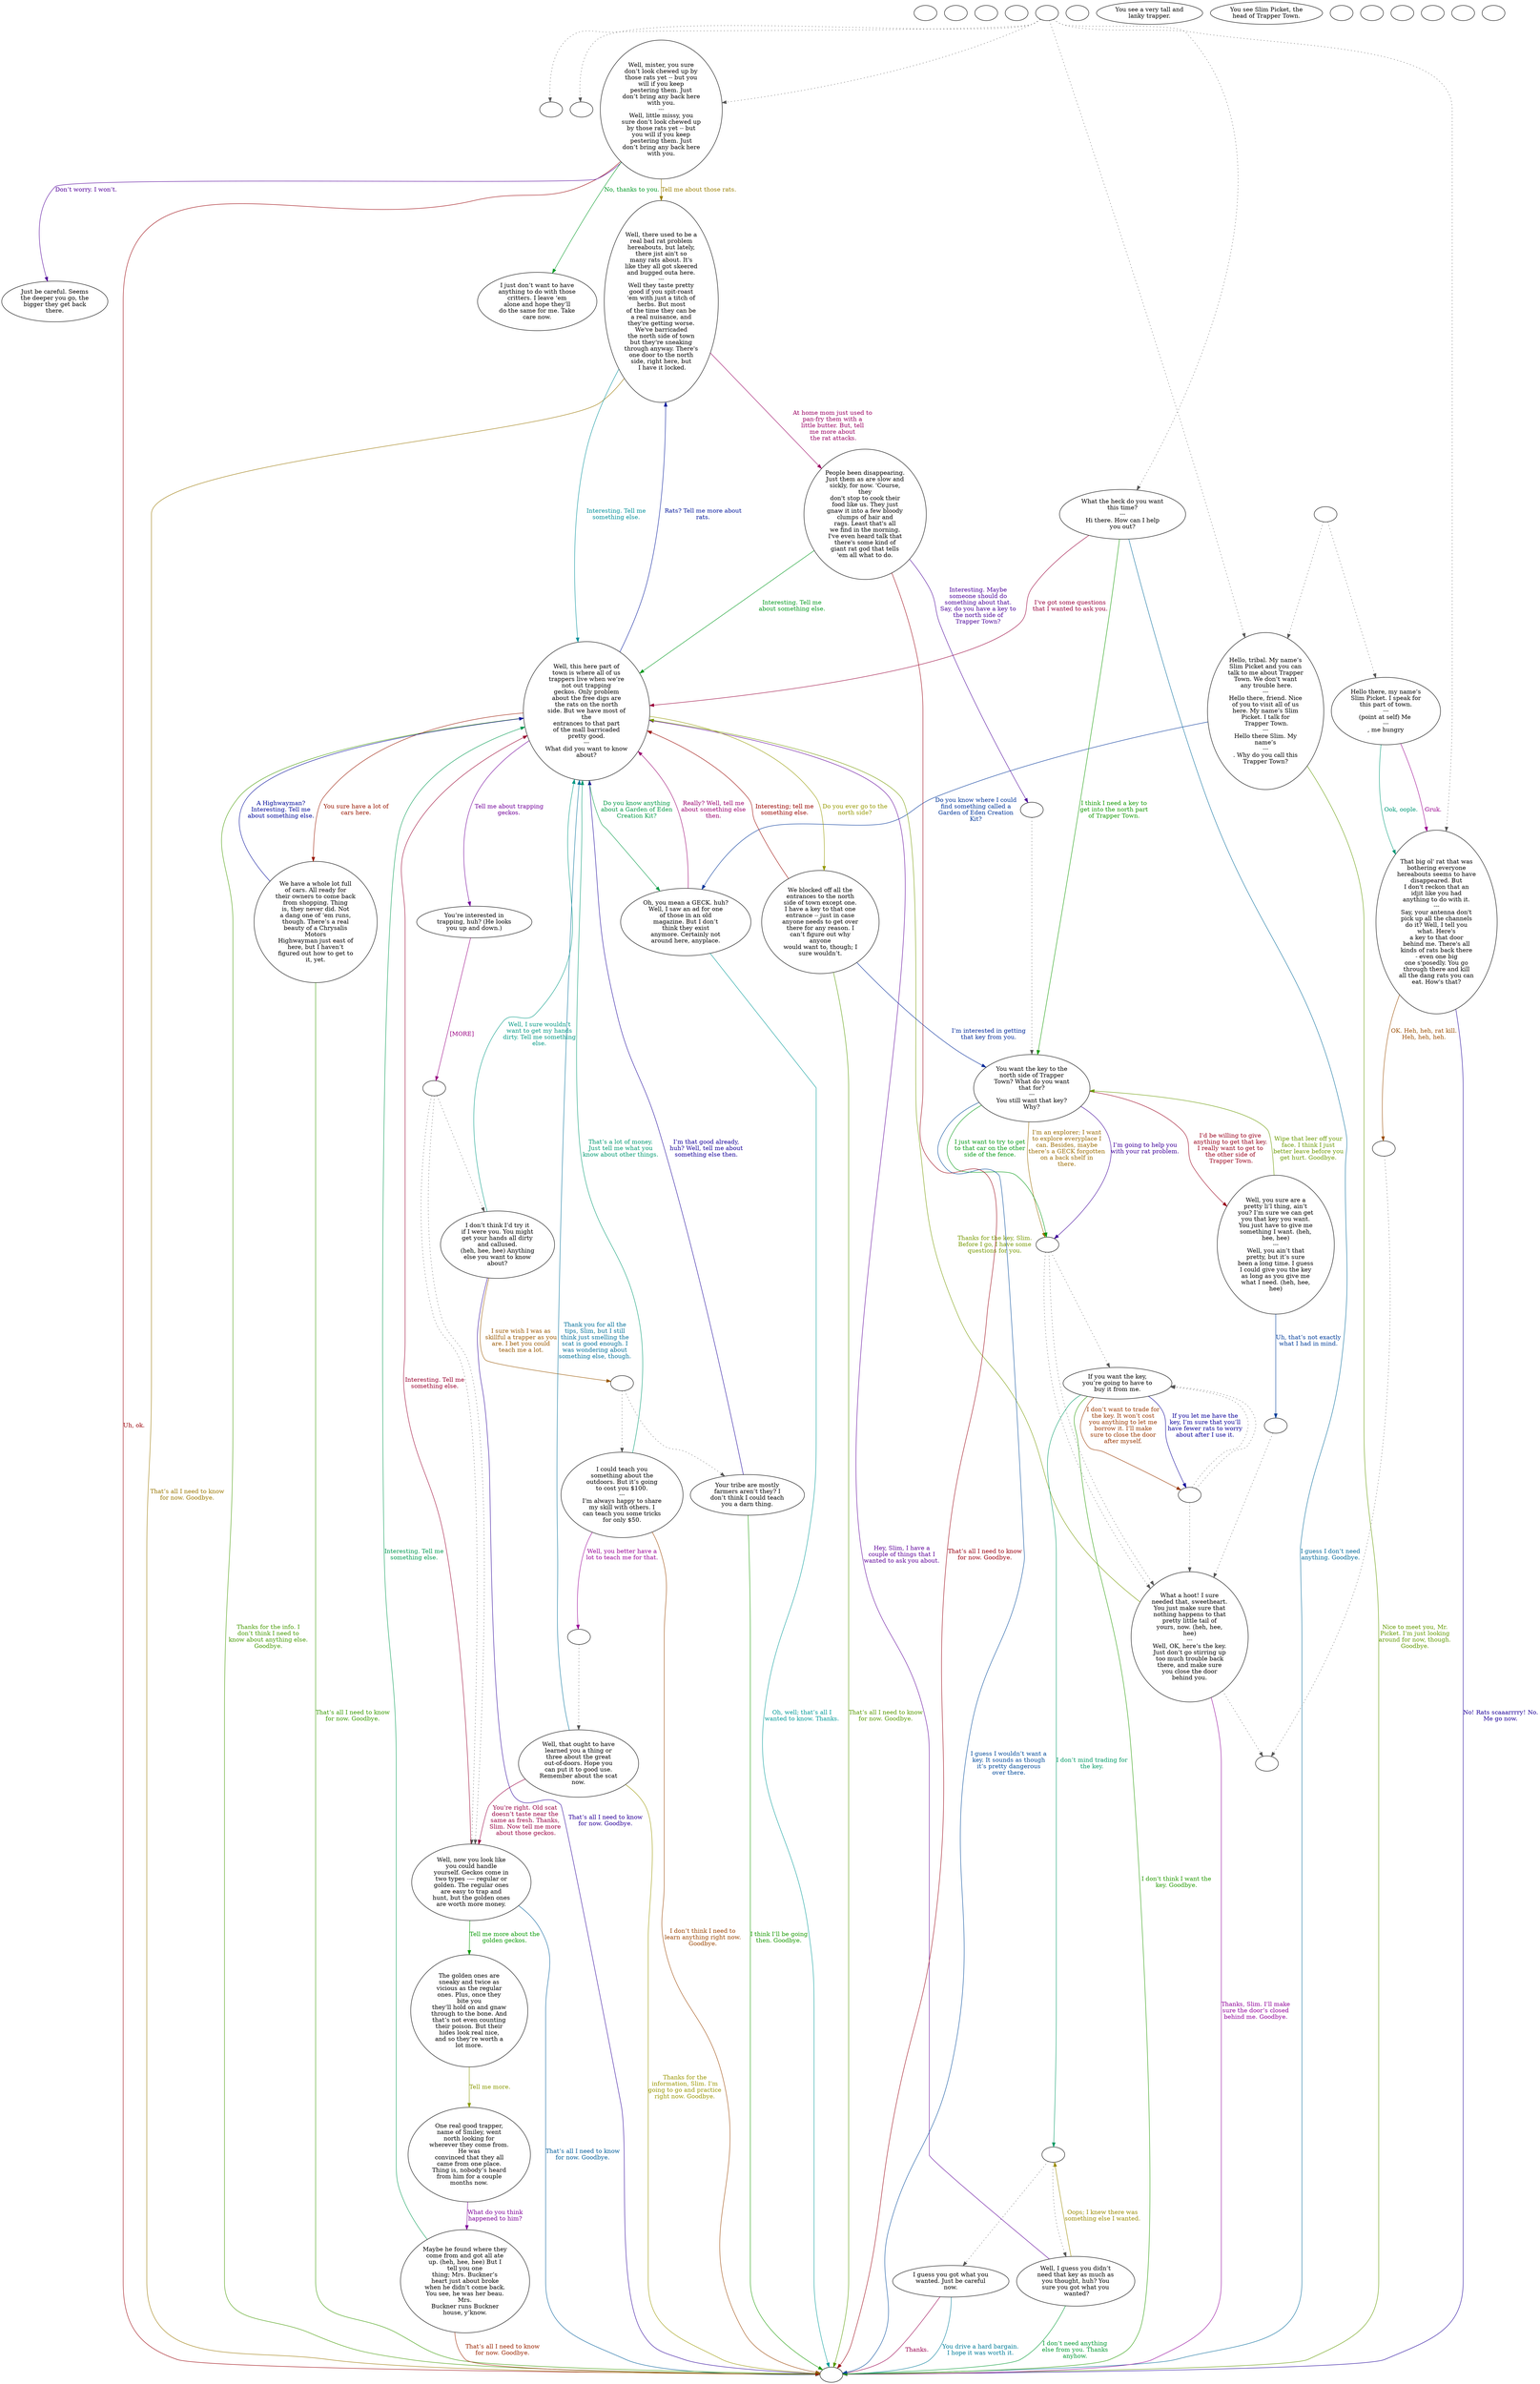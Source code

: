 digraph KCSLIM {
  "checkPartyMembersNearDoor" [style=filled       fillcolor="#FFFFFF"       color="#000000"]
  "checkPartyMembersNearDoor" [label=""]
  "start" [style=filled       fillcolor="#FFFFFF"       color="#000000"]
  "start" [label=""]
  "critter_p_proc" [style=filled       fillcolor="#FFFFFF"       color="#000000"]
  "critter_p_proc" [label=""]
  "pickup_p_proc" [style=filled       fillcolor="#FFFFFF"       color="#000000"]
  "pickup_p_proc" [label=""]
  "talk_p_proc" [style=filled       fillcolor="#FFFFFF"       color="#000000"]
  "talk_p_proc" -> "Node998" [style=dotted color="#555555"]
  "talk_p_proc" -> "Node050" [style=dotted color="#555555"]
  "talk_p_proc" -> "Node006" [style=dotted color="#555555"]
  "talk_p_proc" -> "Node001" [style=dotted color="#555555"]
  "talk_p_proc" -> "Node004" [style=dotted color="#555555"]
  "talk_p_proc" -> "Node007" [style=dotted color="#555555"]
  "talk_p_proc" [label=""]
  "destroy_p_proc" [style=filled       fillcolor="#FFFFFF"       color="#000000"]
  "destroy_p_proc" [label=""]
  "look_at_p_proc" [style=filled       fillcolor="#FFFFFF"       color="#000000"]
  "look_at_p_proc" [label="You see a very tall and\nlanky trapper."]
  "description_p_proc" [style=filled       fillcolor="#FFFFFF"       color="#000000"]
  "description_p_proc" [label="You see Slim Picket, the\nhead of Trapper Town."]
  "use_skill_on_p_proc" [style=filled       fillcolor="#FFFFFF"       color="#000000"]
  "use_skill_on_p_proc" [label=""]
  "damage_p_proc" [style=filled       fillcolor="#FFFFFF"       color="#000000"]
  "damage_p_proc" [label=""]
  "map_enter_p_proc" [style=filled       fillcolor="#FFFFFF"       color="#000000"]
  "map_enter_p_proc" [label=""]
  "push_p_proc" [style=filled       fillcolor="#FFFFFF"       color="#000000"]
  "push_p_proc" [label=""]
  "slimbarter" [style=filled       fillcolor="#FFFFFF"       color="#000000"]
  "slimbarter" -> "Node013" [style=dotted color="#555555"]
  "slimbarter" -> "Node014" [style=dotted color="#555555"]
  "slimbarter" [label=""]
  "Node920" [style=filled       fillcolor="#FFFFFF"       color="#000000"]
  "Node920" -> "Node011" [style=dotted color="#555555"]
  "Node920" -> "Node011" [style=dotted color="#555555"]
  "Node920" -> "Node012" [style=dotted color="#555555"]
  "Node920" [label=""]
  "Node950" [style=filled       fillcolor="#FFFFFF"       color="#000000"]
  "Node950" -> "Node012" [style=dotted color="#555555"]
  "Node950" -> "Node012" [style=dotted color="#555555"]
  "Node950" -> "Node011" [style=dotted color="#555555"]
  "Node950" [label=""]
  "Node960" [style=filled       fillcolor="#FFFFFF"       color="#000000"]
  "Node960" -> "Node018" [style=dotted color="#555555"]
  "Node960" -> "Node018" [style=dotted color="#555555"]
  "Node960" -> "Node017" [style=dotted color="#555555"]
  "Node960" [label=""]
  "Node970" [style=filled       fillcolor="#FFFFFF"       color="#000000"]
  "Node970" -> "Node026" [style=dotted color="#555555"]
  "Node970" -> "Node027" [style=dotted color="#555555"]
  "Node970" [label=""]
  "Node980" [style=filled       fillcolor="#FFFFFF"       color="#000000"]
  "Node980" -> "Node011" [style=dotted color="#555555"]
  "Node980" [label=""]
  "Node990" [style=filled       fillcolor="#FFFFFF"       color="#000000"]
  "Node990" -> "Node028" [style=dotted color="#555555"]
  "Node990" [label=""]
  "Node995" [style=filled       fillcolor="#FFFFFF"       color="#000000"]
  "Node995" [label=""]
  "Node996" [style=filled       fillcolor="#FFFFFF"       color="#000000"]
  "Node996" [label=""]
  "Node997" [style=filled       fillcolor="#FFFFFF"       color="#000000"]
  "Node997" -> "Node004" [style=dotted color="#555555"]
  "Node997" -> "Node005" [style=dotted color="#555555"]
  "Node997" [label=""]
  "Node998" [style=filled       fillcolor="#FFFFFF"       color="#000000"]
  "Node998" [label=""]
  "Node999" [style=filled       fillcolor="#FFFFFF"       color="#000000"]
  "Node999" [label=""]
  "Node001" [style=filled       fillcolor="#FFFFFF"       color="#000000"]
  "Node001" [label="Well, mister, you sure\ndon’t look chewed up by\nthose rats yet -- but you\nwill if you keep\npestering them. Just\ndon’t bring any back here\nwith you.\n---\nWell, little missy, you\nsure don’t look chewed up\nby those rats yet -- but\nyou will if you keep\npestering them. Just\ndon’t bring any back here\nwith you."]
  "Node001" -> "Node023" [label="Tell me about those rats." color="#997E00" fontcolor="#997E00"]
  "Node001" -> "Node003" [label="Don’t worry. I won’t." color="#510099" fontcolor="#510099"]
  "Node001" -> "Node002" [label="No, thanks to you." color="#009924" fontcolor="#009924"]
  "Node001" -> "Node999" [label="Uh, ok." color="#990008" fontcolor="#990008"]
  "Node002" [style=filled       fillcolor="#FFFFFF"       color="#000000"]
  "Node002" [label="I just don’t want to have\nanything to do with those\ncritters. I leave ‘em\nalone and hope they’ll\ndo the same for me. Take\ncare now."]
  "Node003" [style=filled       fillcolor="#FFFFFF"       color="#000000"]
  "Node003" [label="Just be careful. Seems\nthe deeper you go, the\nbigger they get back\nthere."]
  "Node004" [style=filled       fillcolor="#FFFFFF"       color="#000000"]
  "Node004" [label="Hello, tribal. My name’s\nSlim Picket and you can\ntalk to me about Trapper\nTown. We don’t want\n any trouble here.\n---\nHello there, friend. Nice\nof you to visit all of us\nhere. My name’s Slim\nPicket. I talk for\n Trapper Town.\n---\nHello there Slim. My\nname’s\n---\n. Why do you call this\nTrapper Town?"]
  "Node004" -> "Node009" [label="Do you know where I could\nfind something called a\nGarden of Eden Creation\nKit?" color="#003599" fontcolor="#003599"]
  "Node004" -> "Node999" [label="Nice to meet you, Mr.\nPicket. I’m just looking\naround for now, though.\nGoodbye." color="#619900" fontcolor="#619900"]
  "Node005" [style=filled       fillcolor="#FFFFFF"       color="#000000"]
  "Node005" [label="Hello there, my name’s\nSlim Picket. I speak for\nthis part of town.\n---\n(point at self) Me \n---\n, me hungry"]
  "Node005" -> "Node006" [label="Gruk." color="#99008E" fontcolor="#99008E"]
  "Node005" -> "Node006" [label="Ook, oople." color="#009977" fontcolor="#009977"]
  "Node006" [style=filled       fillcolor="#FFFFFF"       color="#000000"]
  "Node006" [label="That big ol' rat that was\nbothering everyone\nhereabouts seems to have\ndisappeared. But\nI don't reckon that an\nidjit like you had\nanything to do with it.\n---\nSay, your antenna don't\npick up all the channels\ndo it? Well, I tell you\nwhat. Here's\na key to that door\nbehind me. There's all\nkinds of rats back there\n- even one big\none s'posedly. You go\nthrough there and kill\nall the dang rats you can\neat. How's that?"]
  "Node006" -> "Node06a" [label="OK. Heh, heh, rat kill.\nHeh, heh, heh." color="#994B00" fontcolor="#994B00"]
  "Node006" -> "Node999" [label="No! Rats scaaarrrry! No.\nMe go now." color="#1E0099" fontcolor="#1E0099"]
  "Node06a" [style=filled       fillcolor="#FFFFFF"       color="#000000"]
  "Node06a" -> "Node11a" [style=dotted color="#555555"]
  "Node06a" [label=""]
  "Node007" [style=filled       fillcolor="#FFFFFF"       color="#000000"]
  "Node007" [label="What the heck do you want\nthis time?\n---\nHi there. How can I help\nyou out?"]
  "Node007" -> "Node010" [label="I think I need a key to\nget into the north part\nof Trapper Town." color="#0F9900" fontcolor="#0F9900"]
  "Node007" -> "Node008" [label="I’ve got some questions\nthat I wanted to ask you." color="#99003B" fontcolor="#99003B"]
  "Node007" -> "Node999" [label="I guess I don’t need\nanything. Goodbye." color="#006899" fontcolor="#006899"]
  "Node008" [style=filled       fillcolor="#FFFFFF"       color="#000000"]
  "Node008" [label="Well, this here part of\ntown is where all of us\ntrappers live when we’re\nnot out trapping\ngeckos. Only problem\nabout the free digs are\nthe rats on the north\nside. But we have most of\nthe\nentrances to that part\nof the mall barricaded\npretty good.\n---\nWhat did you want to know\nabout?"]
  "Node008" -> "Node015" [label="Do you ever go to the\nnorth side?" color="#959900" fontcolor="#959900"]
  "Node008" -> "Node016" [label="Tell me about trapping\ngeckos." color="#710099" fontcolor="#710099"]
  "Node008" -> "Node009" [label="Do you know anything\nabout a Garden of Eden\nCreation Kit?" color="#009944" fontcolor="#009944"]
  "Node008" -> "Node022" [label="You sure have a lot of\ncars here." color="#991700" fontcolor="#991700"]
  "Node008" -> "Node023" [label="Rats? Tell me more about\nrats." color="#001599" fontcolor="#001599"]
  "Node008" -> "Node999" [label="Thanks for the info. I\ndon’t think I need to\nknow about anything else.\nGoodbye." color="#429900" fontcolor="#429900"]
  "Node009" [style=filled       fillcolor="#FFFFFF"       color="#000000"]
  "Node009" [label="Oh, you mean a GECK. huh?\nWell, I saw an ad for one\nof those in an old\nmagazine. But I don’t\nthink they exist\nanymore. Certainly not\naround here, anyplace."]
  "Node009" -> "Node008" [label="Really? Well, tell me\nabout something else\nthen." color="#99006E" fontcolor="#99006E"]
  "Node009" -> "Node999" [label="Oh, well; that’s all I\nwanted to know. Thanks." color="#009997" fontcolor="#009997"]
  "Node010" [style=filled       fillcolor="#FFFFFF"       color="#000000"]
  "Node010" [label="You want the key to the\nnorth side of Trapper\nTown? What do you want\nthat for?\n---\nYou still want that key?\nWhy?"]
  "Node010" -> "Node920" [label="I’m an explorer; I want\nto explore everyplace I\ncan. Besides, maybe\nthere’s a GECK forgotten\non a back shelf in\nthere." color="#996A00" fontcolor="#996A00"]
  "Node010" -> "Node920" [label="I’m going to help you\nwith your rat problem." color="#3E0099" fontcolor="#3E0099"]
  "Node010" -> "Node920" [label="I just want to try to get\nto that car on the other\nside of the fence." color="#009911" fontcolor="#009911"]
  "Node010" -> "Node025" [label="I’d be willing to give\nanything to get that key.\nI really want to get to\nthe other side of\n Trapper Town." color="#99001C" fontcolor="#99001C"]
  "Node010" -> "Node999" [label="I guess I wouldn’t want a\nkey. It sounds as though\nit’s pretty dangerous\nover there." color="#004899" fontcolor="#004899"]
  "Node011" [style=filled       fillcolor="#FFFFFF"       color="#000000"]
  "Node011" -> "Node11a" [style=dotted color="#555555"]
  "Node011" [label="What a hoot! I sure\nneeded that, sweetheart.\nYou just make sure that\nnothing happens to that\npretty little tail of\nyours, now. (heh, hee,\nhee)\n---\nWell, OK, here’s the key.\nJust don’t go stirring up\ntoo much trouble back\nthere, and make sure\nyou close the door\nbehind you."]
  "Node011" -> "Node008" [label="Thanks for the key, Slim.\nBefore I go, I have some\nquestions for you." color="#759900" fontcolor="#759900"]
  "Node011" -> "Node999" [label="Thanks, Slim. I’ll make\nsure the door’s closed\nbehind me. Goodbye." color="#900099" fontcolor="#900099"]
  "Node11a" [style=filled       fillcolor="#FFFFFF"       color="#000000"]
  "Node11a" [label=""]
  "Node012" [style=filled       fillcolor="#FFFFFF"       color="#000000"]
  "Node012" [label="If you want the key,\nyou’re going to have to\nbuy it from me."]
  "Node012" -> "slimbarter" [label="I don’t mind trading for\nthe key." color="#009964" fontcolor="#009964"]
  "Node012" -> "Node950" [label="I don’t want to trade for\nthe key. It won’t cost\nyou anything to let me\nborrow it. I’ll make\nsure to close the door\nafter myself." color="#993700" fontcolor="#993700"]
  "Node012" -> "Node950" [label="If you let me have the\nkey, I’m sure that you’ll\nhave fewer rats to worry\nabout after I use it." color="#0A0099" fontcolor="#0A0099"]
  "Node012" -> "Node999" [label="I don’t think I want the\nkey. Goodbye." color="#229900" fontcolor="#229900"]
  "Node013" [style=filled       fillcolor="#FFFFFF"       color="#000000"]
  "Node013" [label="I guess you got what you\nwanted. Just be careful\nnow."]
  "Node013" -> "Node999" [label="Thanks." color="#99004F" fontcolor="#99004F"]
  "Node013" -> "Node999" [label="You drive a hard bargain.\nI hope it was worth it." color="#007C99" fontcolor="#007C99"]
  "Node014" [style=filled       fillcolor="#FFFFFF"       color="#000000"]
  "Node014" [label="Well, I guess you didn’t\nneed that key as much as\nyou thought, huh? You\nsure you got what you\n wanted?"]
  "Node014" -> "slimbarter" [label="Oops; I knew there was\nsomething else I wanted." color="#998A00" fontcolor="#998A00"]
  "Node014" -> "Node008" [label="Hey, Slim, I have a\ncouple of things that I\nwanted to ask you about." color="#5D0099" fontcolor="#5D0099"]
  "Node014" -> "Node999" [label="I don’t need anything\nelse from you. Thanks\nanyhow." color="#009931" fontcolor="#009931"]
  "Node015" [style=filled       fillcolor="#FFFFFF"       color="#000000"]
  "Node015" [label="We blocked off all the\nentrances to the north\nside of town except one.\nI have a key to that one\nentrance -- just in case\nanyone needs to get over\nthere for any reason. I\ncan’t figure out why\nanyone\nwould want to, though; I\nsure wouldn’t."]
  "Node015" -> "Node008" [label="Interesting; tell me\nsomething else." color="#990400" fontcolor="#990400"]
  "Node015" -> "Node010" [label="I’m interested in getting\nthat key from you." color="#002999" fontcolor="#002999"]
  "Node015" -> "Node999" [label="That’s all I need to know\nfor now. Goodbye." color="#559900" fontcolor="#559900"]
  "Node016" [style=filled       fillcolor="#FFFFFF"       color="#000000"]
  "Node016" [label="You’re interested in\ntrapping, huh? (He looks\nyou up and down.)"]
  "Node016" -> "Node960" [label="[MORE]" color="#990082" fontcolor="#990082"]
  "Node017" [style=filled       fillcolor="#FFFFFF"       color="#000000"]
  "Node017" [label="I don’t think I’d try it\nif I were you. You might\nget your hands all dirty\nand callused.\n(heh, hee, hee) Anything\nelse you want to know\nabout?"]
  "Node017" -> "Node008" [label="Well, I sure wouldn’t\nwant to get my hands\ndirty. Tell me something\nelse." color="#009983" fontcolor="#009983"]
  "Node017" -> "Node970" [label="I sure wish I was as\nskillful a trapper as you\nare. I bet you could\nteach me a lot." color="#995700" fontcolor="#995700"]
  "Node017" -> "Node999" [label="That’s all I need to know\nfor now. Goodbye." color="#2A0099" fontcolor="#2A0099"]
  "Node018" [style=filled       fillcolor="#FFFFFF"       color="#000000"]
  "Node018" [label="Well, now you look like\nyou could handle\nyourself. Geckos come in\ntwo types -— regular or\ngolden. The regular ones\nare easy to trap and\nhunt, but the golden ones\nare worth more money."]
  "Node018" -> "Node019" [label="Tell me more about the\ngolden geckos." color="#039900" fontcolor="#039900"]
  "Node018" -> "Node008" [label="Interesting. Tell me\nsomething else." color="#99002F" fontcolor="#99002F"]
  "Node018" -> "Node999" [label="That’s all I need to know\nfor now. Goodbye." color="#005C99" fontcolor="#005C99"]
  "Node019" [style=filled       fillcolor="#FFFFFF"       color="#000000"]
  "Node019" [label="The golden ones are\nsneaky and twice as\nvicious as the regular\nones. Plus, once they\nbite you\nthey’ll hold on and gnaw\nthrough to the bone. And\nthat’s not even counting\ntheir poison. But their\nhides look real nice,\nand so they’re worth a\nlot more."]
  "Node019" -> "Node020" [label="Tell me more." color="#899900" fontcolor="#899900"]
  "Node020" [style=filled       fillcolor="#FFFFFF"       color="#000000"]
  "Node020" [label="One real good trapper,\nname of Smiley, went\nnorth looking for\nwherever they come from.\nHe was\nconvinced that they all\ncame from one place.\nThing is, nobody’s heard\nfrom him for a couple\nmonths now."]
  "Node020" -> "Node021" [label="What do you think\nhappened to him?" color="#7D0099" fontcolor="#7D0099"]
  "Node021" [style=filled       fillcolor="#FFFFFF"       color="#000000"]
  "Node021" [label="Maybe he found where they\ncome from and got all ate\nup. (heh, hee, hee) But I\ntell you one\nthing; Mrs. Buckner’s\nheart just about broke\nwhen he didn’t come back.\nYou see, he was her beau.\nMrs.\nBuckner runs Buckner\nhouse, y’know."]
  "Node021" -> "Node008" [label="Interesting. Tell me\nsomething else." color="#009950" fontcolor="#009950"]
  "Node021" -> "Node999" [label="That’s all I need to know\nfor now. Goodbye." color="#992400" fontcolor="#992400"]
  "Node022" [style=filled       fillcolor="#FFFFFF"       color="#000000"]
  "Node022" [label="We have a whole lot full\nof cars. All ready for\ntheir owners to come back\nfrom shopping. Thing\nis, they never did. Not\na dang one of ‘em runs,\nthough. There’s a real\nbeauty of a Chrysalis\nMotors\nHighwayman just east of\nhere, but I haven’t\nfigured out how to get to\nit, yet."]
  "Node022" -> "Node008" [label="A Highwayman?\nInteresting. Tell me\nabout something else." color="#000999" fontcolor="#000999"]
  "Node022" -> "Node999" [label="That’s all I need to know\nfor now. Goodbye." color="#369900" fontcolor="#369900"]
  "Node023" [style=filled       fillcolor="#FFFFFF"       color="#000000"]
  "Node023" [label="Well, there used to be a\nreal bad rat problem\nhereabouts, but lately,\nthere jist ain't so\nmany rats about. It's\nlike they all got skeered\nand bugged outa here.\n---\nWell they taste pretty\ngood if you spit-roast\n'em with just a titch of\nherbs. But most\nof the time they can be\na real nuisance, and\nthey're getting worse.\nWe've barricaded\nthe north side of town\nbut they're sneaking\nthrough anyway. There's\none door to the north\nside, right here, but\n I have it locked."]
  "Node023" -> "Node024" [label="At home mom just used to\npan-fry them with a\nlittle butter. But, tell\nme more about\n the rat attacks." color="#990062" fontcolor="#990062"]
  "Node023" -> "Node008" [label="Interesting. Tell me\nsomething else." color="#008F99" fontcolor="#008F99"]
  "Node023" -> "Node999" [label="That’s all I need to know\nfor now. Goodbye." color="#997600" fontcolor="#997600"]
  "Node024" [style=filled       fillcolor="#FFFFFF"       color="#000000"]
  "Node024" [label="People been disappearing.\nJust them as are slow and\nsickly, for now. 'Course,\nthey\ndon't stop to cook their\nfood like us. They just\ngnaw it into a few bloody\nclumps of hair and\nrags. Least that's all\nwe find in the morning.\nI've even heard talk that\nthere's some kind of\ngiant rat god that tells\n'em all what to do."]
  "Node024" -> "Node24a" [label="Interesting. Maybe\nsomeone should do\nsomething about that.\nSay, do you have a key to\nthe north side of\nTrapper Town?" color="#4A0099" fontcolor="#4A0099"]
  "Node024" -> "Node008" [label="Interesting. Tell me\nabout something else." color="#00991D" fontcolor="#00991D"]
  "Node024" -> "Node999" [label="That’s all I need to know\nfor now. Goodbye." color="#990010" fontcolor="#990010"]
  "Node24a" [style=filled       fillcolor="#FFFFFF"       color="#000000"]
  "Node24a" -> "Node010" [style=dotted color="#555555"]
  "Node24a" [label=""]
  "Node025" [style=filled       fillcolor="#FFFFFF"       color="#000000"]
  "Node025" [label="Well, you sure are a\npretty li’l thing, ain’t\nyou? I’m sure we can get\nyou that key you want.\nYou just have to give me\nsomething I want. (heh,\nhee, hee)\n---\nWell, you ain’t that\npretty, but it’s sure\nbeen a long time. I guess\nI could give you the key\nas long as you give me\nwhat I need. (heh, hee,\nhee)"]
  "Node025" -> "Node980" [label="Uh, that’s not exactly\nwhat I had in mind." color="#003C99" fontcolor="#003C99"]
  "Node025" -> "Node010" [label="Wipe that leer off your\nface. I think I just\nbetter leave before you\nget hurt. Goodbye." color="#699900" fontcolor="#699900"]
  "Node026" [style=filled       fillcolor="#FFFFFF"       color="#000000"]
  "Node026" [label="I could teach you\nsomething about the\noutdoors. But it’s going\nto cost you $100.\n---\nI’m always happy to share\nmy skill with others. I\ncan teach you some tricks\nfor only $50."]
  "Node026" -> "Node990" [label="Well, you better have a\nlot to teach me for that." color="#990096" fontcolor="#990096"]
  "Node026" -> "Node008" [label="That’s a lot of money.\nJust tell me what you\nknow about other things." color="#009970" fontcolor="#009970"]
  "Node026" -> "Node999" [label="I don’t think I need to\nlearn anything right now.\nGoodbye." color="#994300" fontcolor="#994300"]
  "Node027" [style=filled       fillcolor="#FFFFFF"       color="#000000"]
  "Node027" [label="Your tribe are mostly\nfarmers aren’t they? I\ndon’t think I could teach\nyou a darn thing."]
  "Node027" -> "Node008" [label="I’m that good already,\nhuh? Well, tell me about\nsomething else then." color="#170099" fontcolor="#170099"]
  "Node027" -> "Node999" [label="I think I’ll be going\nthen. Goodbye." color="#169900" fontcolor="#169900"]
  "Node028" [style=filled       fillcolor="#FFFFFF"       color="#000000"]
  "Node028" [label="Well, that ought to have\nlearned you a thing or\nthree about the great\nout-of-doors. Hope you\ncan put it to good use.\nRemember about the scat\nnow."]
  "Node028" -> "Node018" [label="You’re right. Old scat\ndoesn’t taste near the\nsame as fresh. Thanks,\nSlim. Now tell me more\n about those geckos." color="#990043" fontcolor="#990043"]
  "Node028" -> "Node008" [label="Thank you for all the\ntips, Slim, but I still\nthink just smelling the\nscat is good enough. I\nwas wondering about\nsomething else, though." color="#006F99" fontcolor="#006F99"]
  "Node028" -> "Node999" [label="Thanks for the\ninformation, Slim. I’m\ngoing to go and practice\nright now. Goodbye." color="#999600" fontcolor="#999600"]
  "Node050" [style=filled       fillcolor="#FFFFFF"       color="#000000"]
  "Node050" [label=""]
}